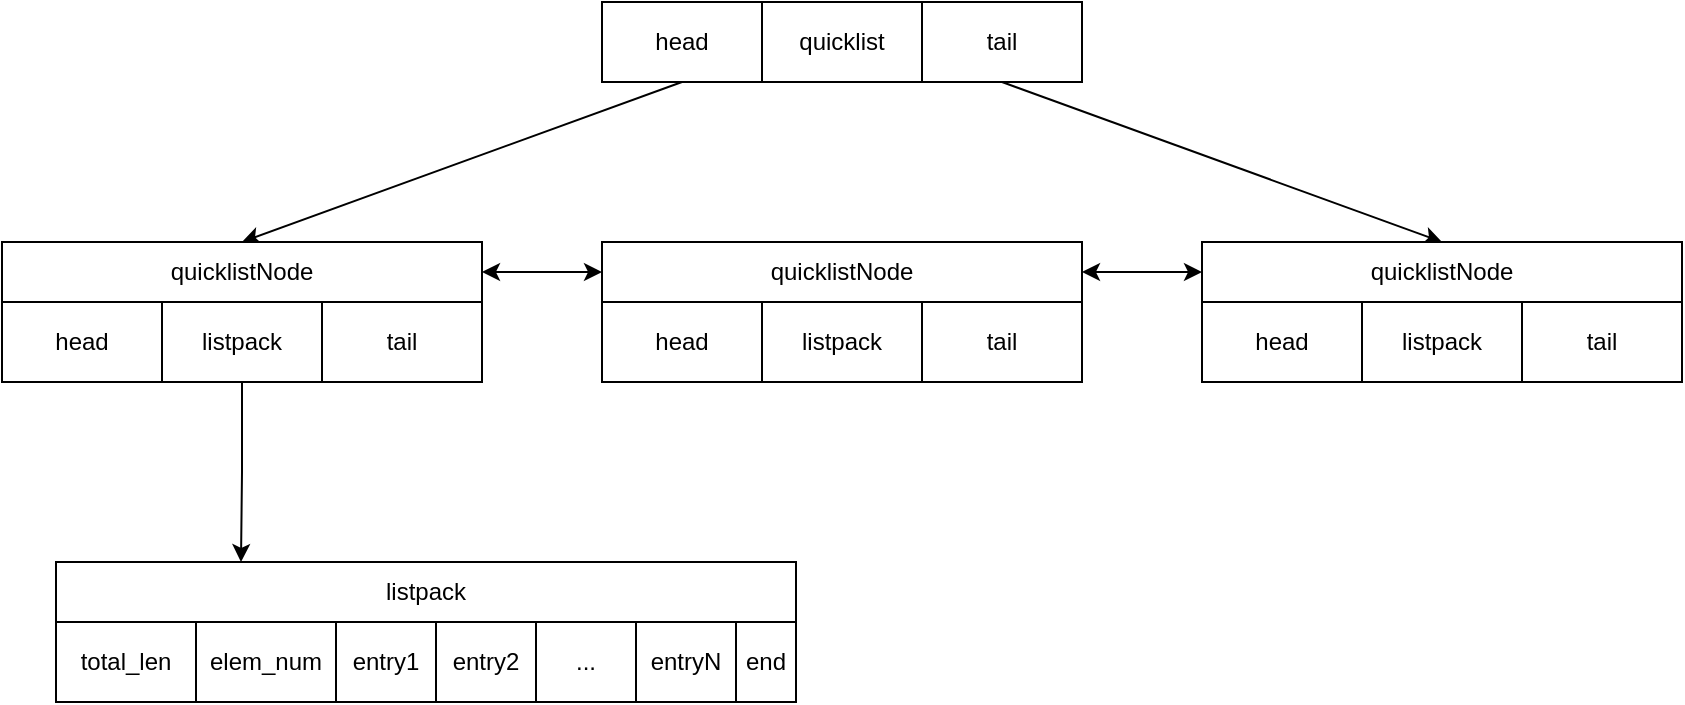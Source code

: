 <mxfile version="24.7.7">
  <diagram name="第 1 页" id="eDkLaXQQADPg55fm9gKN">
    <mxGraphModel dx="1770" dy="625" grid="1" gridSize="10" guides="1" tooltips="1" connect="1" arrows="1" fold="1" page="1" pageScale="1" pageWidth="827" pageHeight="1169" math="0" shadow="0">
      <root>
        <mxCell id="0" />
        <mxCell id="1" parent="0" />
        <mxCell id="MMnyUjaktFhK4psKBe51-16" style="rounded=0;orthogonalLoop=1;jettySize=auto;html=1;entryX=0.5;entryY=0;entryDx=0;entryDy=0;exitX=0.5;exitY=1;exitDx=0;exitDy=0;" edge="1" parent="1" source="MMnyUjaktFhK4psKBe51-1" target="MMnyUjaktFhK4psKBe51-7">
          <mxGeometry relative="1" as="geometry" />
        </mxCell>
        <mxCell id="MMnyUjaktFhK4psKBe51-1" value="head" style="rounded=0;whiteSpace=wrap;html=1;" vertex="1" parent="1">
          <mxGeometry x="60" y="170" width="80" height="40" as="geometry" />
        </mxCell>
        <mxCell id="MMnyUjaktFhK4psKBe51-2" value="quicklist" style="rounded=0;whiteSpace=wrap;html=1;" vertex="1" parent="1">
          <mxGeometry x="140" y="170" width="80" height="40" as="geometry" />
        </mxCell>
        <mxCell id="MMnyUjaktFhK4psKBe51-17" style="rounded=0;orthogonalLoop=1;jettySize=auto;html=1;exitX=0.5;exitY=1;exitDx=0;exitDy=0;entryX=0.5;entryY=0;entryDx=0;entryDy=0;" edge="1" parent="1" source="MMnyUjaktFhK4psKBe51-3" target="MMnyUjaktFhK4psKBe51-15">
          <mxGeometry relative="1" as="geometry" />
        </mxCell>
        <mxCell id="MMnyUjaktFhK4psKBe51-3" value="tail" style="rounded=0;whiteSpace=wrap;html=1;" vertex="1" parent="1">
          <mxGeometry x="220" y="170" width="80" height="40" as="geometry" />
        </mxCell>
        <mxCell id="MMnyUjaktFhK4psKBe51-4" value="head" style="rounded=0;whiteSpace=wrap;html=1;" vertex="1" parent="1">
          <mxGeometry x="-240" y="320" width="80" height="40" as="geometry" />
        </mxCell>
        <mxCell id="MMnyUjaktFhK4psKBe51-29" style="edgeStyle=orthogonalEdgeStyle;rounded=0;orthogonalLoop=1;jettySize=auto;html=1;entryX=0.25;entryY=0;entryDx=0;entryDy=0;" edge="1" parent="1" source="MMnyUjaktFhK4psKBe51-5" target="MMnyUjaktFhK4psKBe51-27">
          <mxGeometry relative="1" as="geometry" />
        </mxCell>
        <mxCell id="MMnyUjaktFhK4psKBe51-5" value="listpack" style="rounded=0;whiteSpace=wrap;html=1;" vertex="1" parent="1">
          <mxGeometry x="-160" y="320" width="80" height="40" as="geometry" />
        </mxCell>
        <mxCell id="MMnyUjaktFhK4psKBe51-6" value="tail" style="rounded=0;whiteSpace=wrap;html=1;" vertex="1" parent="1">
          <mxGeometry x="-80" y="320" width="80" height="40" as="geometry" />
        </mxCell>
        <mxCell id="MMnyUjaktFhK4psKBe51-18" style="edgeStyle=orthogonalEdgeStyle;rounded=0;orthogonalLoop=1;jettySize=auto;html=1;entryX=0;entryY=0.5;entryDx=0;entryDy=0;startArrow=classic;startFill=1;" edge="1" parent="1" source="MMnyUjaktFhK4psKBe51-7" target="MMnyUjaktFhK4psKBe51-11">
          <mxGeometry relative="1" as="geometry" />
        </mxCell>
        <mxCell id="MMnyUjaktFhK4psKBe51-7" value="quicklistNode" style="rounded=0;whiteSpace=wrap;html=1;" vertex="1" parent="1">
          <mxGeometry x="-240" y="290" width="240" height="30" as="geometry" />
        </mxCell>
        <mxCell id="MMnyUjaktFhK4psKBe51-8" value="head" style="rounded=0;whiteSpace=wrap;html=1;" vertex="1" parent="1">
          <mxGeometry x="60" y="320" width="80" height="40" as="geometry" />
        </mxCell>
        <mxCell id="MMnyUjaktFhK4psKBe51-9" value="listpack" style="rounded=0;whiteSpace=wrap;html=1;" vertex="1" parent="1">
          <mxGeometry x="140" y="320" width="80" height="40" as="geometry" />
        </mxCell>
        <mxCell id="MMnyUjaktFhK4psKBe51-10" value="tail" style="rounded=0;whiteSpace=wrap;html=1;" vertex="1" parent="1">
          <mxGeometry x="220" y="320" width="80" height="40" as="geometry" />
        </mxCell>
        <mxCell id="MMnyUjaktFhK4psKBe51-19" style="edgeStyle=orthogonalEdgeStyle;rounded=0;orthogonalLoop=1;jettySize=auto;html=1;entryX=0;entryY=0.5;entryDx=0;entryDy=0;startArrow=classic;startFill=1;" edge="1" parent="1" source="MMnyUjaktFhK4psKBe51-11" target="MMnyUjaktFhK4psKBe51-15">
          <mxGeometry relative="1" as="geometry" />
        </mxCell>
        <mxCell id="MMnyUjaktFhK4psKBe51-11" value="quicklistNode" style="rounded=0;whiteSpace=wrap;html=1;" vertex="1" parent="1">
          <mxGeometry x="60" y="290" width="240" height="30" as="geometry" />
        </mxCell>
        <mxCell id="MMnyUjaktFhK4psKBe51-12" value="head" style="rounded=0;whiteSpace=wrap;html=1;" vertex="1" parent="1">
          <mxGeometry x="360" y="320" width="80" height="40" as="geometry" />
        </mxCell>
        <mxCell id="MMnyUjaktFhK4psKBe51-13" value="listpack" style="rounded=0;whiteSpace=wrap;html=1;" vertex="1" parent="1">
          <mxGeometry x="440" y="320" width="80" height="40" as="geometry" />
        </mxCell>
        <mxCell id="MMnyUjaktFhK4psKBe51-14" value="tail" style="rounded=0;whiteSpace=wrap;html=1;" vertex="1" parent="1">
          <mxGeometry x="520" y="320" width="80" height="40" as="geometry" />
        </mxCell>
        <mxCell id="MMnyUjaktFhK4psKBe51-15" value="quicklistNode" style="rounded=0;whiteSpace=wrap;html=1;" vertex="1" parent="1">
          <mxGeometry x="360" y="290" width="240" height="30" as="geometry" />
        </mxCell>
        <mxCell id="MMnyUjaktFhK4psKBe51-20" value="total_len" style="rounded=0;whiteSpace=wrap;html=1;" vertex="1" parent="1">
          <mxGeometry x="-213" y="480" width="70" height="40" as="geometry" />
        </mxCell>
        <mxCell id="MMnyUjaktFhK4psKBe51-21" value="elem_num" style="rounded=0;whiteSpace=wrap;html=1;" vertex="1" parent="1">
          <mxGeometry x="-143" y="480" width="70" height="40" as="geometry" />
        </mxCell>
        <mxCell id="MMnyUjaktFhK4psKBe51-22" value="entry1" style="rounded=0;whiteSpace=wrap;html=1;" vertex="1" parent="1">
          <mxGeometry x="-73" y="480" width="50" height="40" as="geometry" />
        </mxCell>
        <mxCell id="MMnyUjaktFhK4psKBe51-23" value="entry2" style="rounded=0;whiteSpace=wrap;html=1;" vertex="1" parent="1">
          <mxGeometry x="-23" y="480" width="50" height="40" as="geometry" />
        </mxCell>
        <mxCell id="MMnyUjaktFhK4psKBe51-24" value="..." style="rounded=0;whiteSpace=wrap;html=1;" vertex="1" parent="1">
          <mxGeometry x="27" y="480" width="50" height="40" as="geometry" />
        </mxCell>
        <mxCell id="MMnyUjaktFhK4psKBe51-25" value="entryN" style="rounded=0;whiteSpace=wrap;html=1;" vertex="1" parent="1">
          <mxGeometry x="77" y="480" width="50" height="40" as="geometry" />
        </mxCell>
        <mxCell id="MMnyUjaktFhK4psKBe51-26" value="end" style="rounded=0;whiteSpace=wrap;html=1;" vertex="1" parent="1">
          <mxGeometry x="127" y="480" width="30" height="40" as="geometry" />
        </mxCell>
        <mxCell id="MMnyUjaktFhK4psKBe51-27" value="listpack" style="rounded=0;whiteSpace=wrap;html=1;" vertex="1" parent="1">
          <mxGeometry x="-213" y="450" width="370" height="30" as="geometry" />
        </mxCell>
      </root>
    </mxGraphModel>
  </diagram>
</mxfile>
